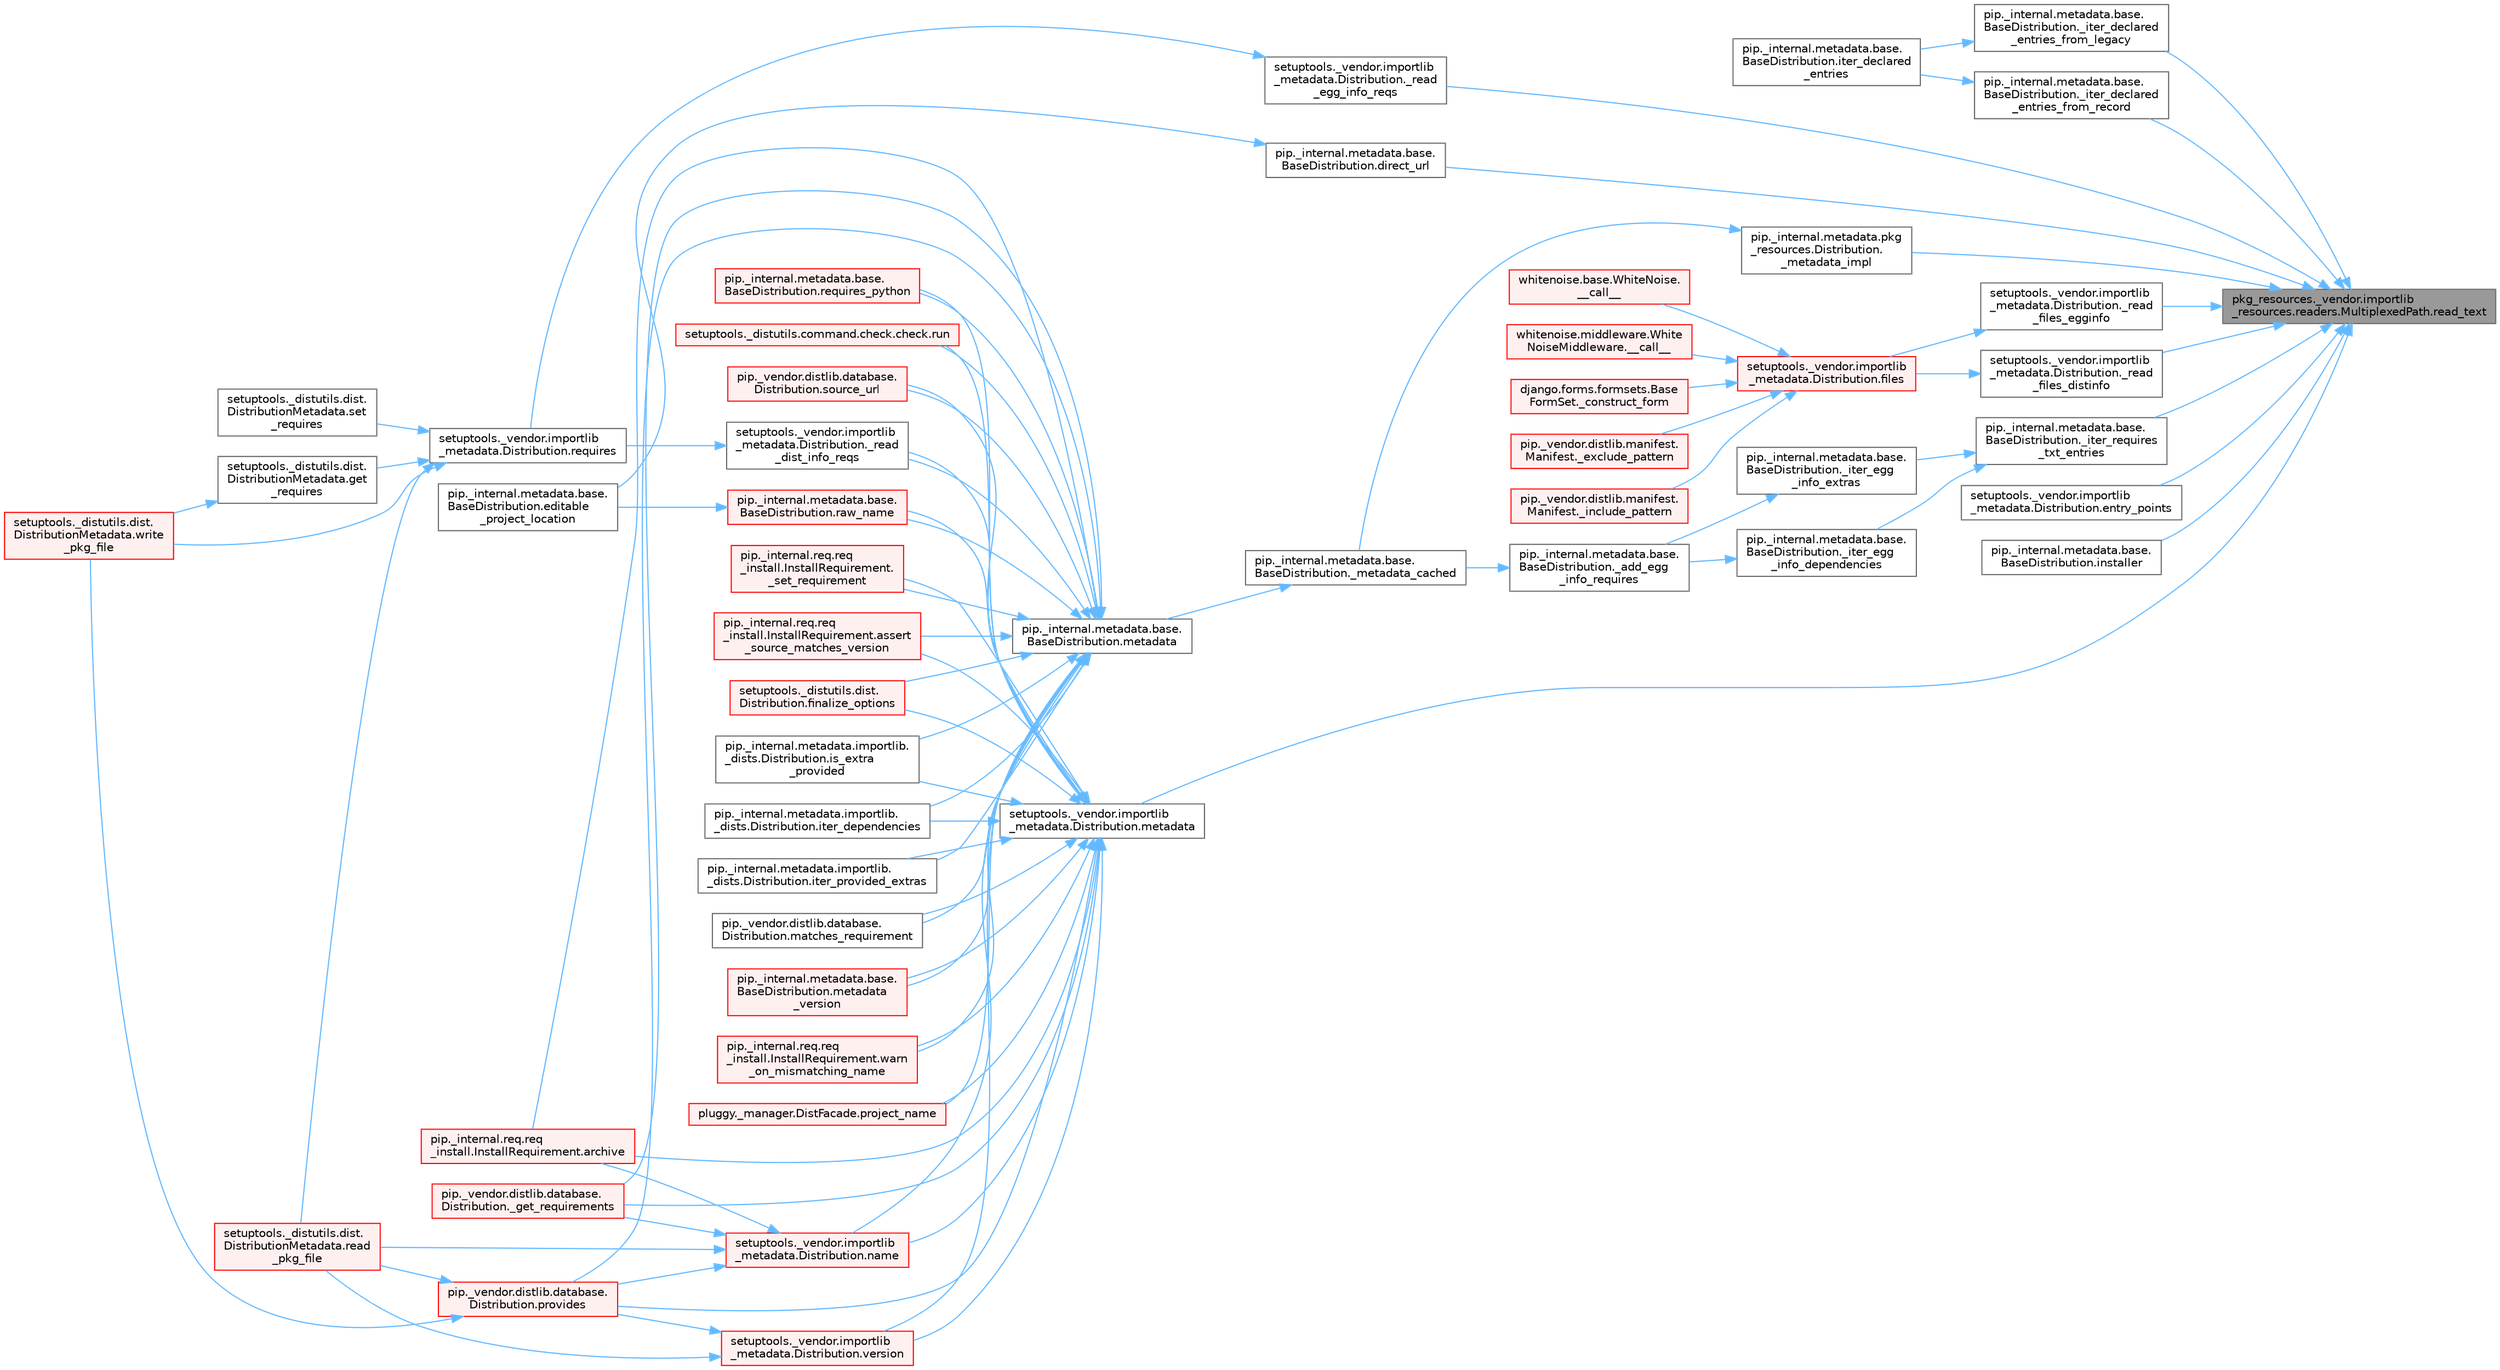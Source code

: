 digraph "pkg_resources._vendor.importlib_resources.readers.MultiplexedPath.read_text"
{
 // LATEX_PDF_SIZE
  bgcolor="transparent";
  edge [fontname=Helvetica,fontsize=10,labelfontname=Helvetica,labelfontsize=10];
  node [fontname=Helvetica,fontsize=10,shape=box,height=0.2,width=0.4];
  rankdir="RL";
  Node1 [id="Node000001",label="pkg_resources._vendor.importlib\l_resources.readers.MultiplexedPath.read_text",height=0.2,width=0.4,color="gray40", fillcolor="grey60", style="filled", fontcolor="black",tooltip=" "];
  Node1 -> Node2 [id="edge1_Node000001_Node000002",dir="back",color="steelblue1",style="solid",tooltip=" "];
  Node2 [id="Node000002",label="pip._internal.metadata.base.\lBaseDistribution._iter_declared\l_entries_from_legacy",height=0.2,width=0.4,color="grey40", fillcolor="white", style="filled",URL="$classpip_1_1__internal_1_1metadata_1_1base_1_1_base_distribution.html#afe1092a9a3492091a1532c8907ccd9e8",tooltip=" "];
  Node2 -> Node3 [id="edge2_Node000002_Node000003",dir="back",color="steelblue1",style="solid",tooltip=" "];
  Node3 [id="Node000003",label="pip._internal.metadata.base.\lBaseDistribution.iter_declared\l_entries",height=0.2,width=0.4,color="grey40", fillcolor="white", style="filled",URL="$classpip_1_1__internal_1_1metadata_1_1base_1_1_base_distribution.html#ad33966e99962529d5c28c9f24c0a4fbd",tooltip=" "];
  Node1 -> Node4 [id="edge3_Node000001_Node000004",dir="back",color="steelblue1",style="solid",tooltip=" "];
  Node4 [id="Node000004",label="pip._internal.metadata.base.\lBaseDistribution._iter_declared\l_entries_from_record",height=0.2,width=0.4,color="grey40", fillcolor="white", style="filled",URL="$classpip_1_1__internal_1_1metadata_1_1base_1_1_base_distribution.html#af8bddd34869792385f11247db796614c",tooltip=" "];
  Node4 -> Node3 [id="edge4_Node000004_Node000003",dir="back",color="steelblue1",style="solid",tooltip=" "];
  Node1 -> Node5 [id="edge5_Node000001_Node000005",dir="back",color="steelblue1",style="solid",tooltip=" "];
  Node5 [id="Node000005",label="pip._internal.metadata.base.\lBaseDistribution._iter_requires\l_txt_entries",height=0.2,width=0.4,color="grey40", fillcolor="white", style="filled",URL="$classpip_1_1__internal_1_1metadata_1_1base_1_1_base_distribution.html#a4ab931da7b4a3e0c22e0bae3f95af7e7",tooltip=" "];
  Node5 -> Node6 [id="edge6_Node000005_Node000006",dir="back",color="steelblue1",style="solid",tooltip=" "];
  Node6 [id="Node000006",label="pip._internal.metadata.base.\lBaseDistribution._iter_egg\l_info_dependencies",height=0.2,width=0.4,color="grey40", fillcolor="white", style="filled",URL="$classpip_1_1__internal_1_1metadata_1_1base_1_1_base_distribution.html#a9f32d31e5b61159777221f9d87e296c8",tooltip=" "];
  Node6 -> Node7 [id="edge7_Node000006_Node000007",dir="back",color="steelblue1",style="solid",tooltip=" "];
  Node7 [id="Node000007",label="pip._internal.metadata.base.\lBaseDistribution._add_egg\l_info_requires",height=0.2,width=0.4,color="grey40", fillcolor="white", style="filled",URL="$classpip_1_1__internal_1_1metadata_1_1base_1_1_base_distribution.html#aeb9894db2a91eedb5e651e5fe5607d50",tooltip=" "];
  Node7 -> Node8 [id="edge8_Node000007_Node000008",dir="back",color="steelblue1",style="solid",tooltip=" "];
  Node8 [id="Node000008",label="pip._internal.metadata.base.\lBaseDistribution._metadata_cached",height=0.2,width=0.4,color="grey40", fillcolor="white", style="filled",URL="$classpip_1_1__internal_1_1metadata_1_1base_1_1_base_distribution.html#a12683b16870a097bbe854e4ee3364f7f",tooltip=" "];
  Node8 -> Node9 [id="edge9_Node000008_Node000009",dir="back",color="steelblue1",style="solid",tooltip=" "];
  Node9 [id="Node000009",label="pip._internal.metadata.base.\lBaseDistribution.metadata",height=0.2,width=0.4,color="grey40", fillcolor="white", style="filled",URL="$classpip_1_1__internal_1_1metadata_1_1base_1_1_base_distribution.html#a665b55bcebd861e5959f53a7d2f1350f",tooltip=" "];
  Node9 -> Node10 [id="edge10_Node000009_Node000010",dir="back",color="steelblue1",style="solid",tooltip=" "];
  Node10 [id="Node000010",label="pip._vendor.distlib.database.\lDistribution._get_requirements",height=0.2,width=0.4,color="red", fillcolor="#FFF0F0", style="filled",URL="$classpip_1_1__vendor_1_1distlib_1_1database_1_1_distribution.html#a0366f5504f1b878068ba103c3f1e2bdf",tooltip=" "];
  Node9 -> Node965 [id="edge11_Node000009_Node000965",dir="back",color="steelblue1",style="solid",tooltip=" "];
  Node965 [id="Node000965",label="setuptools._vendor.importlib\l_metadata.Distribution._read\l_dist_info_reqs",height=0.2,width=0.4,color="grey40", fillcolor="white", style="filled",URL="$classsetuptools_1_1__vendor_1_1importlib__metadata_1_1_distribution.html#a52c9d55ae87f048965928ec1bfe237c7",tooltip=" "];
  Node965 -> Node808 [id="edge12_Node000965_Node000808",dir="back",color="steelblue1",style="solid",tooltip=" "];
  Node808 [id="Node000808",label="setuptools._vendor.importlib\l_metadata.Distribution.requires",height=0.2,width=0.4,color="grey40", fillcolor="white", style="filled",URL="$classsetuptools_1_1__vendor_1_1importlib__metadata_1_1_distribution.html#ac025c2f6e021e16581119b61de809a95",tooltip=" "];
  Node808 -> Node809 [id="edge13_Node000808_Node000809",dir="back",color="steelblue1",style="solid",tooltip=" "];
  Node809 [id="Node000809",label="setuptools._distutils.dist.\lDistributionMetadata.get\l_requires",height=0.2,width=0.4,color="grey40", fillcolor="white", style="filled",URL="$classsetuptools_1_1__distutils_1_1dist_1_1_distribution_metadata.html#a625768121dd821e2a54034d284359764",tooltip=" "];
  Node809 -> Node732 [id="edge14_Node000809_Node000732",dir="back",color="steelblue1",style="solid",tooltip=" "];
  Node732 [id="Node000732",label="setuptools._distutils.dist.\lDistributionMetadata.write\l_pkg_file",height=0.2,width=0.4,color="red", fillcolor="#FFF0F0", style="filled",URL="$classsetuptools_1_1__distutils_1_1dist_1_1_distribution_metadata.html#a2a55009e9d487a82234459fb242f4be0",tooltip=" "];
  Node808 -> Node810 [id="edge15_Node000808_Node000810",dir="back",color="steelblue1",style="solid",tooltip=" "];
  Node810 [id="Node000810",label="setuptools._distutils.dist.\lDistributionMetadata.read\l_pkg_file",height=0.2,width=0.4,color="red", fillcolor="#FFF0F0", style="filled",URL="$classsetuptools_1_1__distutils_1_1dist_1_1_distribution_metadata.html#a7efe01ce942992105bfa0866706a2f20",tooltip=" "];
  Node808 -> Node812 [id="edge16_Node000808_Node000812",dir="back",color="steelblue1",style="solid",tooltip=" "];
  Node812 [id="Node000812",label="setuptools._distutils.dist.\lDistributionMetadata.set\l_requires",height=0.2,width=0.4,color="grey40", fillcolor="white", style="filled",URL="$classsetuptools_1_1__distutils_1_1dist_1_1_distribution_metadata.html#a511058df7b2152d2230a358d4119a537",tooltip=" "];
  Node808 -> Node732 [id="edge17_Node000808_Node000732",dir="back",color="steelblue1",style="solid",tooltip=" "];
  Node9 -> Node966 [id="edge18_Node000009_Node000966",dir="back",color="steelblue1",style="solid",tooltip=" "];
  Node966 [id="Node000966",label="pip._internal.req.req\l_install.InstallRequirement.\l_set_requirement",height=0.2,width=0.4,color="red", fillcolor="#FFF0F0", style="filled",URL="$classpip_1_1__internal_1_1req_1_1req__install_1_1_install_requirement.html#a116c0d970e435f16d15928a6caf8aaf3",tooltip=" "];
  Node9 -> Node968 [id="edge19_Node000009_Node000968",dir="back",color="steelblue1",style="solid",tooltip=" "];
  Node968 [id="Node000968",label="pip._internal.req.req\l_install.InstallRequirement.archive",height=0.2,width=0.4,color="red", fillcolor="#FFF0F0", style="filled",URL="$classpip_1_1__internal_1_1req_1_1req__install_1_1_install_requirement.html#aef2764402e45a5e5555e22d5965f1350",tooltip=" "];
  Node9 -> Node1639 [id="edge20_Node000009_Node001639",dir="back",color="steelblue1",style="solid",tooltip=" "];
  Node1639 [id="Node001639",label="pip._internal.req.req\l_install.InstallRequirement.assert\l_source_matches_version",height=0.2,width=0.4,color="red", fillcolor="#FFF0F0", style="filled",URL="$classpip_1_1__internal_1_1req_1_1req__install_1_1_install_requirement.html#ab9a997e64cd50a33caf4722295a9cbf3",tooltip=" "];
  Node9 -> Node1640 [id="edge21_Node000009_Node001640",dir="back",color="steelblue1",style="solid",tooltip=" "];
  Node1640 [id="Node001640",label="setuptools._distutils.dist.\lDistribution.finalize_options",height=0.2,width=0.4,color="red", fillcolor="#FFF0F0", style="filled",URL="$classsetuptools_1_1__distutils_1_1dist_1_1_distribution.html#a907177e8ce492338e65227e2389f3f24",tooltip=" "];
  Node9 -> Node1641 [id="edge22_Node000009_Node001641",dir="back",color="steelblue1",style="solid",tooltip=" "];
  Node1641 [id="Node001641",label="pip._internal.metadata.importlib.\l_dists.Distribution.is_extra\l_provided",height=0.2,width=0.4,color="grey40", fillcolor="white", style="filled",URL="$classpip_1_1__internal_1_1metadata_1_1importlib_1_1__dists_1_1_distribution.html#ad175adf2a313d78887f07d63ed315713",tooltip=" "];
  Node9 -> Node1642 [id="edge23_Node000009_Node001642",dir="back",color="steelblue1",style="solid",tooltip=" "];
  Node1642 [id="Node001642",label="pip._internal.metadata.importlib.\l_dists.Distribution.iter_dependencies",height=0.2,width=0.4,color="grey40", fillcolor="white", style="filled",URL="$classpip_1_1__internal_1_1metadata_1_1importlib_1_1__dists_1_1_distribution.html#a10f0e8f6c05f4c2a3f1f205236e56ae6",tooltip=" "];
  Node9 -> Node1643 [id="edge24_Node000009_Node001643",dir="back",color="steelblue1",style="solid",tooltip=" "];
  Node1643 [id="Node001643",label="pip._internal.metadata.importlib.\l_dists.Distribution.iter_provided_extras",height=0.2,width=0.4,color="grey40", fillcolor="white", style="filled",URL="$classpip_1_1__internal_1_1metadata_1_1importlib_1_1__dists_1_1_distribution.html#a15fa99ddf602c815de8353cc5457d53e",tooltip=" "];
  Node9 -> Node1644 [id="edge25_Node000009_Node001644",dir="back",color="steelblue1",style="solid",tooltip=" "];
  Node1644 [id="Node001644",label="pip._vendor.distlib.database.\lDistribution.matches_requirement",height=0.2,width=0.4,color="grey40", fillcolor="white", style="filled",URL="$classpip_1_1__vendor_1_1distlib_1_1database_1_1_distribution.html#a5c454c24d6a128d42a86aa3ee9fc3bf7",tooltip=" "];
  Node9 -> Node1645 [id="edge26_Node000009_Node001645",dir="back",color="steelblue1",style="solid",tooltip=" "];
  Node1645 [id="Node001645",label="pip._internal.metadata.base.\lBaseDistribution.metadata\l_version",height=0.2,width=0.4,color="red", fillcolor="#FFF0F0", style="filled",URL="$classpip_1_1__internal_1_1metadata_1_1base_1_1_base_distribution.html#a231e3a1e8c609944f6122c32579a8230",tooltip=" "];
  Node9 -> Node1649 [id="edge27_Node000009_Node001649",dir="back",color="steelblue1",style="solid",tooltip=" "];
  Node1649 [id="Node001649",label="setuptools._vendor.importlib\l_metadata.Distribution.name",height=0.2,width=0.4,color="red", fillcolor="#FFF0F0", style="filled",URL="$classsetuptools_1_1__vendor_1_1importlib__metadata_1_1_distribution.html#a551b88da93b645681e12e5ed3d0019b4",tooltip=" "];
  Node1649 -> Node10 [id="edge28_Node001649_Node000010",dir="back",color="steelblue1",style="solid",tooltip=" "];
  Node1649 -> Node968 [id="edge29_Node001649_Node000968",dir="back",color="steelblue1",style="solid",tooltip=" "];
  Node1649 -> Node2263 [id="edge30_Node001649_Node002263",dir="back",color="steelblue1",style="solid",tooltip=" "];
  Node2263 [id="Node002263",label="pip._vendor.distlib.database.\lDistribution.provides",height=0.2,width=0.4,color="red", fillcolor="#FFF0F0", style="filled",URL="$classpip_1_1__vendor_1_1distlib_1_1database_1_1_distribution.html#a4de0a18091046a76d9f6e2c424a50f7a",tooltip=" "];
  Node2263 -> Node810 [id="edge31_Node002263_Node000810",dir="back",color="steelblue1",style="solid",tooltip=" "];
  Node2263 -> Node732 [id="edge32_Node002263_Node000732",dir="back",color="steelblue1",style="solid",tooltip=" "];
  Node1649 -> Node810 [id="edge33_Node001649_Node000810",dir="back",color="steelblue1",style="solid",tooltip=" "];
  Node9 -> Node2412 [id="edge34_Node000009_Node002412",dir="back",color="steelblue1",style="solid",tooltip=" "];
  Node2412 [id="Node002412",label="pluggy._manager.DistFacade.project_name",height=0.2,width=0.4,color="red", fillcolor="#FFF0F0", style="filled",URL="$classpluggy_1_1__manager_1_1_dist_facade.html#a0c6a7601612999d7e2f7045dc9b31993",tooltip=" "];
  Node9 -> Node2263 [id="edge35_Node000009_Node002263",dir="back",color="steelblue1",style="solid",tooltip=" "];
  Node9 -> Node2425 [id="edge36_Node000009_Node002425",dir="back",color="steelblue1",style="solid",tooltip=" "];
  Node2425 [id="Node002425",label="pip._internal.metadata.base.\lBaseDistribution.raw_name",height=0.2,width=0.4,color="red", fillcolor="#FFF0F0", style="filled",URL="$classpip_1_1__internal_1_1metadata_1_1base_1_1_base_distribution.html#a99e5dbebc5edb6f25ac7f45d435e2051",tooltip=" "];
  Node2425 -> Node961 [id="edge37_Node002425_Node000961",dir="back",color="steelblue1",style="solid",tooltip=" "];
  Node961 [id="Node000961",label="pip._internal.metadata.base.\lBaseDistribution.editable\l_project_location",height=0.2,width=0.4,color="grey40", fillcolor="white", style="filled",URL="$classpip_1_1__internal_1_1metadata_1_1base_1_1_base_distribution.html#a59297eb536a210ff36a71d4dda673749",tooltip=" "];
  Node9 -> Node2446 [id="edge38_Node000009_Node002446",dir="back",color="steelblue1",style="solid",tooltip=" "];
  Node2446 [id="Node002446",label="pip._internal.metadata.base.\lBaseDistribution.requires_python",height=0.2,width=0.4,color="red", fillcolor="#FFF0F0", style="filled",URL="$classpip_1_1__internal_1_1metadata_1_1base_1_1_base_distribution.html#ad334a17a1fb4732e5686a00af92d32be",tooltip=" "];
  Node9 -> Node1618 [id="edge39_Node000009_Node001618",dir="back",color="steelblue1",style="solid",tooltip=" "];
  Node1618 [id="Node001618",label="setuptools._distutils.command.check.check.run",height=0.2,width=0.4,color="red", fillcolor="#FFF0F0", style="filled",URL="$classsetuptools_1_1__distutils_1_1command_1_1check_1_1check.html#a1ce0d2e58cedbd704c27a4fb830571d2",tooltip=" "];
  Node9 -> Node2448 [id="edge40_Node000009_Node002448",dir="back",color="steelblue1",style="solid",tooltip=" "];
  Node2448 [id="Node002448",label="pip._vendor.distlib.database.\lDistribution.source_url",height=0.2,width=0.4,color="red", fillcolor="#FFF0F0", style="filled",URL="$classpip_1_1__vendor_1_1distlib_1_1database_1_1_distribution.html#abba9335a26f150b4c845c9c8a474879c",tooltip=" "];
  Node9 -> Node2449 [id="edge41_Node000009_Node002449",dir="back",color="steelblue1",style="solid",tooltip=" "];
  Node2449 [id="Node002449",label="setuptools._vendor.importlib\l_metadata.Distribution.version",height=0.2,width=0.4,color="red", fillcolor="#FFF0F0", style="filled",URL="$classsetuptools_1_1__vendor_1_1importlib__metadata_1_1_distribution.html#a7c335c158718e634680c2c3ca271962e",tooltip=" "];
  Node2449 -> Node2263 [id="edge42_Node002449_Node002263",dir="back",color="steelblue1",style="solid",tooltip=" "];
  Node2449 -> Node810 [id="edge43_Node002449_Node000810",dir="back",color="steelblue1",style="solid",tooltip=" "];
  Node9 -> Node2563 [id="edge44_Node000009_Node002563",dir="back",color="steelblue1",style="solid",tooltip=" "];
  Node2563 [id="Node002563",label="pip._internal.req.req\l_install.InstallRequirement.warn\l_on_mismatching_name",height=0.2,width=0.4,color="red", fillcolor="#FFF0F0", style="filled",URL="$classpip_1_1__internal_1_1req_1_1req__install_1_1_install_requirement.html#a01d1156c435f26a28b01b741bce7ef08",tooltip=" "];
  Node5 -> Node3178 [id="edge45_Node000005_Node003178",dir="back",color="steelblue1",style="solid",tooltip=" "];
  Node3178 [id="Node003178",label="pip._internal.metadata.base.\lBaseDistribution._iter_egg\l_info_extras",height=0.2,width=0.4,color="grey40", fillcolor="white", style="filled",URL="$classpip_1_1__internal_1_1metadata_1_1base_1_1_base_distribution.html#a27b7f678c0092f845d007f6237123895",tooltip=" "];
  Node3178 -> Node7 [id="edge46_Node003178_Node000007",dir="back",color="steelblue1",style="solid",tooltip=" "];
  Node1 -> Node806 [id="edge47_Node000001_Node000806",dir="back",color="steelblue1",style="solid",tooltip=" "];
  Node806 [id="Node000806",label="pip._internal.metadata.pkg\l_resources.Distribution.\l_metadata_impl",height=0.2,width=0.4,color="grey40", fillcolor="white", style="filled",URL="$classpip_1_1__internal_1_1metadata_1_1pkg__resources_1_1_distribution.html#a7d4ae76260de7d1936446c407277ad5b",tooltip=" "];
  Node806 -> Node8 [id="edge48_Node000806_Node000008",dir="back",color="steelblue1",style="solid",tooltip=" "];
  Node1 -> Node807 [id="edge49_Node000001_Node000807",dir="back",color="steelblue1",style="solid",tooltip=" "];
  Node807 [id="Node000807",label="setuptools._vendor.importlib\l_metadata.Distribution._read\l_egg_info_reqs",height=0.2,width=0.4,color="grey40", fillcolor="white", style="filled",URL="$classsetuptools_1_1__vendor_1_1importlib__metadata_1_1_distribution.html#a48880f3c573fba822e14f87cf55ae6a4",tooltip=" "];
  Node807 -> Node808 [id="edge50_Node000807_Node000808",dir="back",color="steelblue1",style="solid",tooltip=" "];
  Node1 -> Node813 [id="edge51_Node000001_Node000813",dir="back",color="steelblue1",style="solid",tooltip=" "];
  Node813 [id="Node000813",label="setuptools._vendor.importlib\l_metadata.Distribution._read\l_files_distinfo",height=0.2,width=0.4,color="grey40", fillcolor="white", style="filled",URL="$classsetuptools_1_1__vendor_1_1importlib__metadata_1_1_distribution.html#a628110e2d7d92ea6b3593261b810ca15",tooltip=" "];
  Node813 -> Node814 [id="edge52_Node000813_Node000814",dir="back",color="steelblue1",style="solid",tooltip=" "];
  Node814 [id="Node000814",label="setuptools._vendor.importlib\l_metadata.Distribution.files",height=0.2,width=0.4,color="red", fillcolor="#FFF0F0", style="filled",URL="$classsetuptools_1_1__vendor_1_1importlib__metadata_1_1_distribution.html#a4600c19bb68ff3c899dbcf38a2eaf98c",tooltip=" "];
  Node814 -> Node815 [id="edge53_Node000814_Node000815",dir="back",color="steelblue1",style="solid",tooltip=" "];
  Node815 [id="Node000815",label="whitenoise.base.WhiteNoise.\l__call__",height=0.2,width=0.4,color="red", fillcolor="#FFF0F0", style="filled",URL="$classwhitenoise_1_1base_1_1_white_noise.html#ab69ed09639e4ade9a92277a9b899da68",tooltip=" "];
  Node814 -> Node816 [id="edge54_Node000814_Node000816",dir="back",color="steelblue1",style="solid",tooltip=" "];
  Node816 [id="Node000816",label="whitenoise.middleware.White\lNoiseMiddleware.__call__",height=0.2,width=0.4,color="red", fillcolor="#FFF0F0", style="filled",URL="$classwhitenoise_1_1middleware_1_1_white_noise_middleware.html#aa3f80045431a706769634ee0fc6ca9d1",tooltip=" "];
  Node814 -> Node237 [id="edge55_Node000814_Node000237",dir="back",color="steelblue1",style="solid",tooltip=" "];
  Node237 [id="Node000237",label="django.forms.formsets.Base\lFormSet._construct_form",height=0.2,width=0.4,color="red", fillcolor="#FFF0F0", style="filled",URL="$classdjango_1_1forms_1_1formsets_1_1_base_form_set.html#a4a92b0779a5f5964325e73f9c8521fe8",tooltip=" "];
  Node814 -> Node817 [id="edge56_Node000814_Node000817",dir="back",color="steelblue1",style="solid",tooltip=" "];
  Node817 [id="Node000817",label="pip._vendor.distlib.manifest.\lManifest._exclude_pattern",height=0.2,width=0.4,color="red", fillcolor="#FFF0F0", style="filled",URL="$classpip_1_1__vendor_1_1distlib_1_1manifest_1_1_manifest.html#a4bd92bd408c6f080795a5c18bb2c6030",tooltip=" "];
  Node814 -> Node819 [id="edge57_Node000814_Node000819",dir="back",color="steelblue1",style="solid",tooltip=" "];
  Node819 [id="Node000819",label="pip._vendor.distlib.manifest.\lManifest._include_pattern",height=0.2,width=0.4,color="red", fillcolor="#FFF0F0", style="filled",URL="$classpip_1_1__vendor_1_1distlib_1_1manifest_1_1_manifest.html#a4599dc42a99e1cee1644e6b2d97e7103",tooltip=" "];
  Node1 -> Node959 [id="edge58_Node000001_Node000959",dir="back",color="steelblue1",style="solid",tooltip=" "];
  Node959 [id="Node000959",label="setuptools._vendor.importlib\l_metadata.Distribution._read\l_files_egginfo",height=0.2,width=0.4,color="grey40", fillcolor="white", style="filled",URL="$classsetuptools_1_1__vendor_1_1importlib__metadata_1_1_distribution.html#a1f141ac67b8d6aa5021ba6f2cc832342",tooltip=" "];
  Node959 -> Node814 [id="edge59_Node000959_Node000814",dir="back",color="steelblue1",style="solid",tooltip=" "];
  Node1 -> Node960 [id="edge60_Node000001_Node000960",dir="back",color="steelblue1",style="solid",tooltip=" "];
  Node960 [id="Node000960",label="pip._internal.metadata.base.\lBaseDistribution.direct_url",height=0.2,width=0.4,color="grey40", fillcolor="white", style="filled",URL="$classpip_1_1__internal_1_1metadata_1_1base_1_1_base_distribution.html#a0580eb0ef6036f9d32d2f299633396ac",tooltip=" "];
  Node960 -> Node961 [id="edge61_Node000960_Node000961",dir="back",color="steelblue1",style="solid",tooltip=" "];
  Node1 -> Node962 [id="edge62_Node000001_Node000962",dir="back",color="steelblue1",style="solid",tooltip=" "];
  Node962 [id="Node000962",label="setuptools._vendor.importlib\l_metadata.Distribution.entry_points",height=0.2,width=0.4,color="grey40", fillcolor="white", style="filled",URL="$classsetuptools_1_1__vendor_1_1importlib__metadata_1_1_distribution.html#a705351815cfd62d5c1190a976e20ce4d",tooltip=" "];
  Node1 -> Node963 [id="edge63_Node000001_Node000963",dir="back",color="steelblue1",style="solid",tooltip=" "];
  Node963 [id="Node000963",label="pip._internal.metadata.base.\lBaseDistribution.installer",height=0.2,width=0.4,color="grey40", fillcolor="white", style="filled",URL="$classpip_1_1__internal_1_1metadata_1_1base_1_1_base_distribution.html#a06b714ef52e04d77efb85f7d3a535fa0",tooltip=" "];
  Node1 -> Node964 [id="edge64_Node000001_Node000964",dir="back",color="steelblue1",style="solid",tooltip=" "];
  Node964 [id="Node000964",label="setuptools._vendor.importlib\l_metadata.Distribution.metadata",height=0.2,width=0.4,color="grey40", fillcolor="white", style="filled",URL="$classsetuptools_1_1__vendor_1_1importlib__metadata_1_1_distribution.html#afe56c9fb55cf594cb94d0ebe52c32fad",tooltip=" "];
  Node964 -> Node10 [id="edge65_Node000964_Node000010",dir="back",color="steelblue1",style="solid",tooltip=" "];
  Node964 -> Node965 [id="edge66_Node000964_Node000965",dir="back",color="steelblue1",style="solid",tooltip=" "];
  Node964 -> Node966 [id="edge67_Node000964_Node000966",dir="back",color="steelblue1",style="solid",tooltip=" "];
  Node964 -> Node968 [id="edge68_Node000964_Node000968",dir="back",color="steelblue1",style="solid",tooltip=" "];
  Node964 -> Node1639 [id="edge69_Node000964_Node001639",dir="back",color="steelblue1",style="solid",tooltip=" "];
  Node964 -> Node1640 [id="edge70_Node000964_Node001640",dir="back",color="steelblue1",style="solid",tooltip=" "];
  Node964 -> Node1641 [id="edge71_Node000964_Node001641",dir="back",color="steelblue1",style="solid",tooltip=" "];
  Node964 -> Node1642 [id="edge72_Node000964_Node001642",dir="back",color="steelblue1",style="solid",tooltip=" "];
  Node964 -> Node1643 [id="edge73_Node000964_Node001643",dir="back",color="steelblue1",style="solid",tooltip=" "];
  Node964 -> Node1644 [id="edge74_Node000964_Node001644",dir="back",color="steelblue1",style="solid",tooltip=" "];
  Node964 -> Node1645 [id="edge75_Node000964_Node001645",dir="back",color="steelblue1",style="solid",tooltip=" "];
  Node964 -> Node1649 [id="edge76_Node000964_Node001649",dir="back",color="steelblue1",style="solid",tooltip=" "];
  Node964 -> Node2412 [id="edge77_Node000964_Node002412",dir="back",color="steelblue1",style="solid",tooltip=" "];
  Node964 -> Node2263 [id="edge78_Node000964_Node002263",dir="back",color="steelblue1",style="solid",tooltip=" "];
  Node964 -> Node2425 [id="edge79_Node000964_Node002425",dir="back",color="steelblue1",style="solid",tooltip=" "];
  Node964 -> Node2446 [id="edge80_Node000964_Node002446",dir="back",color="steelblue1",style="solid",tooltip=" "];
  Node964 -> Node1618 [id="edge81_Node000964_Node001618",dir="back",color="steelblue1",style="solid",tooltip=" "];
  Node964 -> Node2448 [id="edge82_Node000964_Node002448",dir="back",color="steelblue1",style="solid",tooltip=" "];
  Node964 -> Node2449 [id="edge83_Node000964_Node002449",dir="back",color="steelblue1",style="solid",tooltip=" "];
  Node964 -> Node2563 [id="edge84_Node000964_Node002563",dir="back",color="steelblue1",style="solid",tooltip=" "];
}
